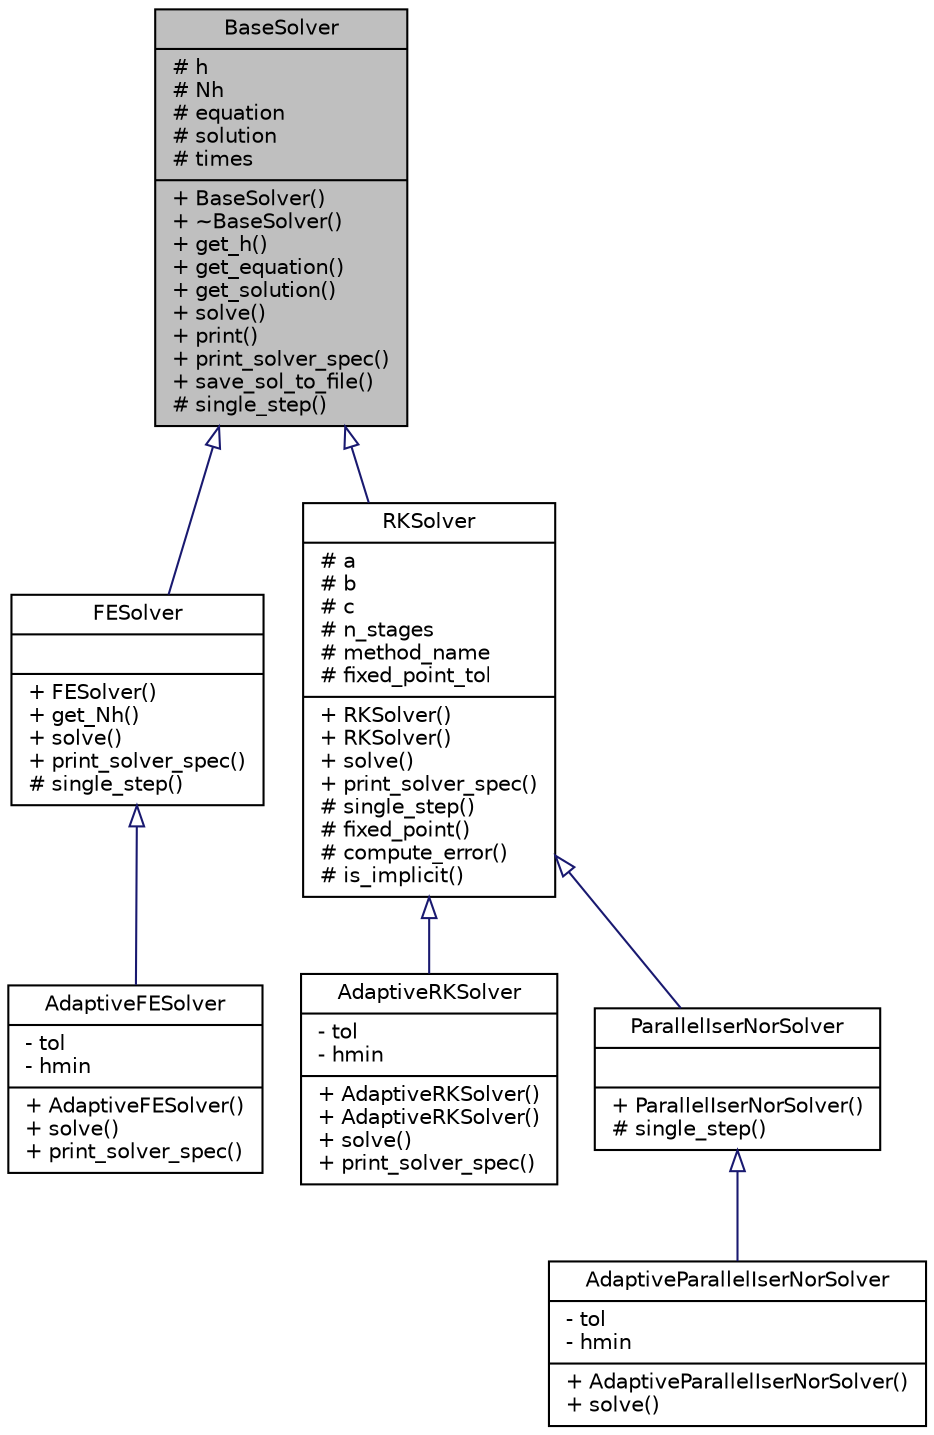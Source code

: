 digraph "BaseSolver"
{
  edge [fontname="Helvetica",fontsize="10",labelfontname="Helvetica",labelfontsize="10"];
  node [fontname="Helvetica",fontsize="10",shape=record];
  Node0 [label="{BaseSolver\n|# h\l# Nh\l# equation\l# solution\l# times\l|+ BaseSolver()\l+ ~BaseSolver()\l+ get_h()\l+ get_equation()\l+ get_solution()\l+ solve()\l+ print()\l+ print_solver_spec()\l+ save_sol_to_file()\l# single_step()\l}",height=0.2,width=0.4,color="black", fillcolor="grey75", style="filled", fontcolor="black"];
  Node0 -> Node1 [dir="back",color="midnightblue",fontsize="10",style="solid",arrowtail="onormal"];
  Node1 [label="{FESolver\n||+ FESolver()\l+ get_Nh()\l+ solve()\l+ print_solver_spec()\l# single_step()\l}",height=0.2,width=0.4,color="black", fillcolor="white", style="filled",URL="$classFESolver.html"];
  Node1 -> Node2 [dir="back",color="midnightblue",fontsize="10",style="solid",arrowtail="onormal"];
  Node2 [label="{AdaptiveFESolver\n|- tol\l- hmin\l|+ AdaptiveFESolver()\l+ solve()\l+ print_solver_spec()\l}",height=0.2,width=0.4,color="black", fillcolor="white", style="filled",URL="$classAdaptiveFESolver.html"];
  Node0 -> Node3 [dir="back",color="midnightblue",fontsize="10",style="solid",arrowtail="onormal"];
  Node3 [label="{RKSolver\n|# a\l# b\l# c\l# n_stages\l# method_name\l# fixed_point_tol\l|+ RKSolver()\l+ RKSolver()\l+ solve()\l+ print_solver_spec()\l# single_step()\l# fixed_point()\l# compute_error()\l# is_implicit()\l}",height=0.2,width=0.4,color="black", fillcolor="white", style="filled",URL="$classRKSolver.html"];
  Node3 -> Node4 [dir="back",color="midnightblue",fontsize="10",style="solid",arrowtail="onormal"];
  Node4 [label="{AdaptiveRKSolver\n|- tol\l- hmin\l|+ AdaptiveRKSolver()\l+ AdaptiveRKSolver()\l+ solve()\l+ print_solver_spec()\l}",height=0.2,width=0.4,color="black", fillcolor="white", style="filled",URL="$classAdaptiveRKSolver.html"];
  Node3 -> Node5 [dir="back",color="midnightblue",fontsize="10",style="solid",arrowtail="onormal"];
  Node5 [label="{ParallelIserNorSolver\n||+ ParallelIserNorSolver()\l# single_step()\l}",height=0.2,width=0.4,color="black", fillcolor="white", style="filled",URL="$classParallelIserNorSolver.html"];
  Node5 -> Node6 [dir="back",color="midnightblue",fontsize="10",style="solid",arrowtail="onormal"];
  Node6 [label="{AdaptiveParallelIserNorSolver\n|- tol\l- hmin\l|+ AdaptiveParallelIserNorSolver()\l+ solve()\l}",height=0.2,width=0.4,color="black", fillcolor="white", style="filled",URL="$classAdaptiveParallelIserNorSolver.html"];
}

